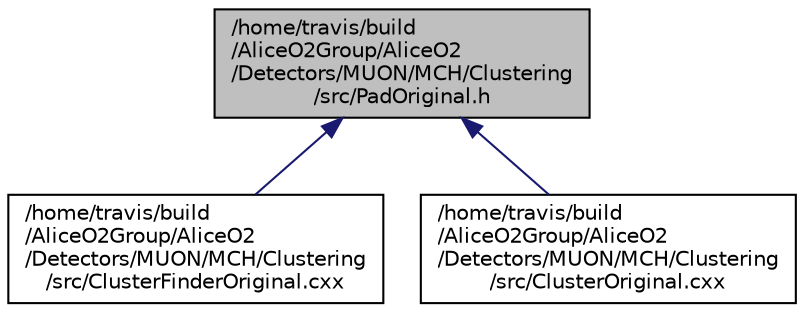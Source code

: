 digraph "/home/travis/build/AliceO2Group/AliceO2/Detectors/MUON/MCH/Clustering/src/PadOriginal.h"
{
 // INTERACTIVE_SVG=YES
  bgcolor="transparent";
  edge [fontname="Helvetica",fontsize="10",labelfontname="Helvetica",labelfontsize="10"];
  node [fontname="Helvetica",fontsize="10",shape=record];
  Node5 [label="/home/travis/build\l/AliceO2Group/AliceO2\l/Detectors/MUON/MCH/Clustering\l/src/PadOriginal.h",height=0.2,width=0.4,color="black", fillcolor="grey75", style="filled", fontcolor="black"];
  Node5 -> Node6 [dir="back",color="midnightblue",fontsize="10",style="solid",fontname="Helvetica"];
  Node6 [label="/home/travis/build\l/AliceO2Group/AliceO2\l/Detectors/MUON/MCH/Clustering\l/src/ClusterFinderOriginal.cxx",height=0.2,width=0.4,color="black",URL="$d0/dff/ClusterFinderOriginal_8cxx.html",tooltip="Definition of a class to reconstruct clusters with the original MLEM algorithm. "];
  Node5 -> Node7 [dir="back",color="midnightblue",fontsize="10",style="solid",fontname="Helvetica"];
  Node7 [label="/home/travis/build\l/AliceO2Group/AliceO2\l/Detectors/MUON/MCH/Clustering\l/src/ClusterOriginal.cxx",height=0.2,width=0.4,color="black",URL="$d8/de7/ClusterOriginal_8cxx.html",tooltip="Implementation of the cluster used by the original cluster finder algorithm. "];
}
